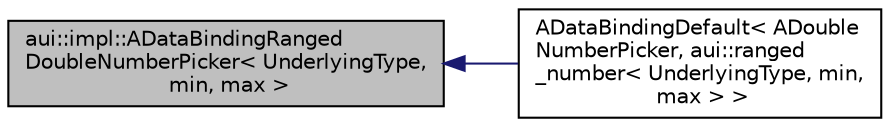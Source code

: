 digraph "aui::impl::ADataBindingRangedDoubleNumberPicker&lt; UnderlyingType, min, max &gt;"
{
 // LATEX_PDF_SIZE
  edge [fontname="Helvetica",fontsize="10",labelfontname="Helvetica",labelfontsize="10"];
  node [fontname="Helvetica",fontsize="10",shape=record];
  rankdir="LR";
  Node1 [label="aui::impl::ADataBindingRanged\lDoubleNumberPicker\< UnderlyingType,\l min, max \>",height=0.2,width=0.4,color="black", fillcolor="grey75", style="filled", fontcolor="black",tooltip=" "];
  Node1 -> Node2 [dir="back",color="midnightblue",fontsize="10",style="solid",fontname="Helvetica"];
  Node2 [label="ADataBindingDefault\< ADouble\lNumberPicker, aui::ranged\l_number\< UnderlyingType, min,\l max \> \>",height=0.2,width=0.4,color="black", fillcolor="white", style="filled",URL="$structADataBindingDefault_3_01ADoubleNumberPicker_00_01aui_1_1ranged__number_3_01UnderlyingType_00_01min_00_01max_01_4_01_4.html",tooltip=" "];
}
